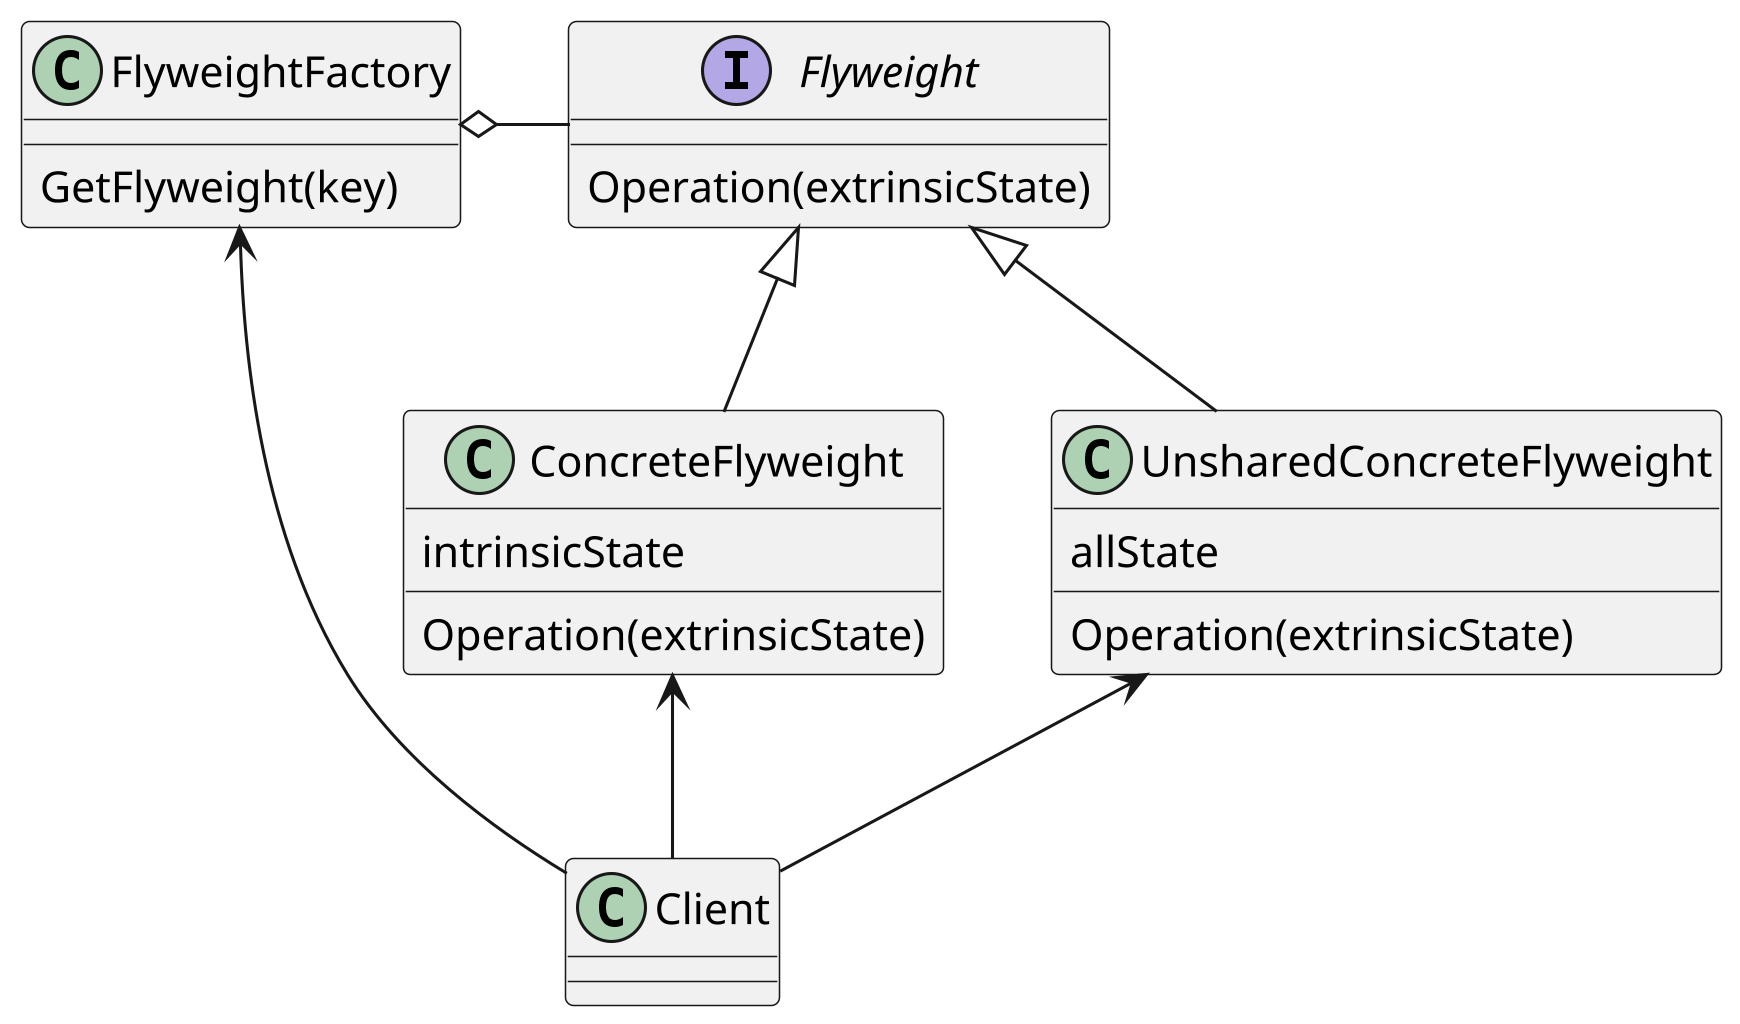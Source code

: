@startuml Flyweight1
scale 1024 height
interface Flyweight {
  Operation(extrinsicState)
}
class ConcreteFlyweight {
  Operation(extrinsicState)
  intrinsicState
}
class FlyweightFactory {
  GetFlyweight(key)
}
class UnsharedConcreteFlyweight {
  Operation(extrinsicState)
  allState
}

FlyweightFactory <-- Client
FlyweightFactory o- Flyweight
Flyweight <|-- ConcreteFlyweight
Flyweight <|-- UnsharedConcreteFlyweight
ConcreteFlyweight <-- Client
UnsharedConcreteFlyweight <-- Client
@enduml